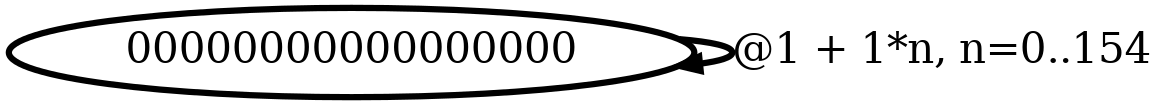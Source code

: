 digraph G {
        node [style=rounded, penwidth=3, fontsize=20, shape=oval];
        "00000000000000000" -> "00000000000000000" [label="@1 + 1*n, n=0..154", color=black,arrowsize=1,style=bold,penwidth=3,fontsize=20];
}
